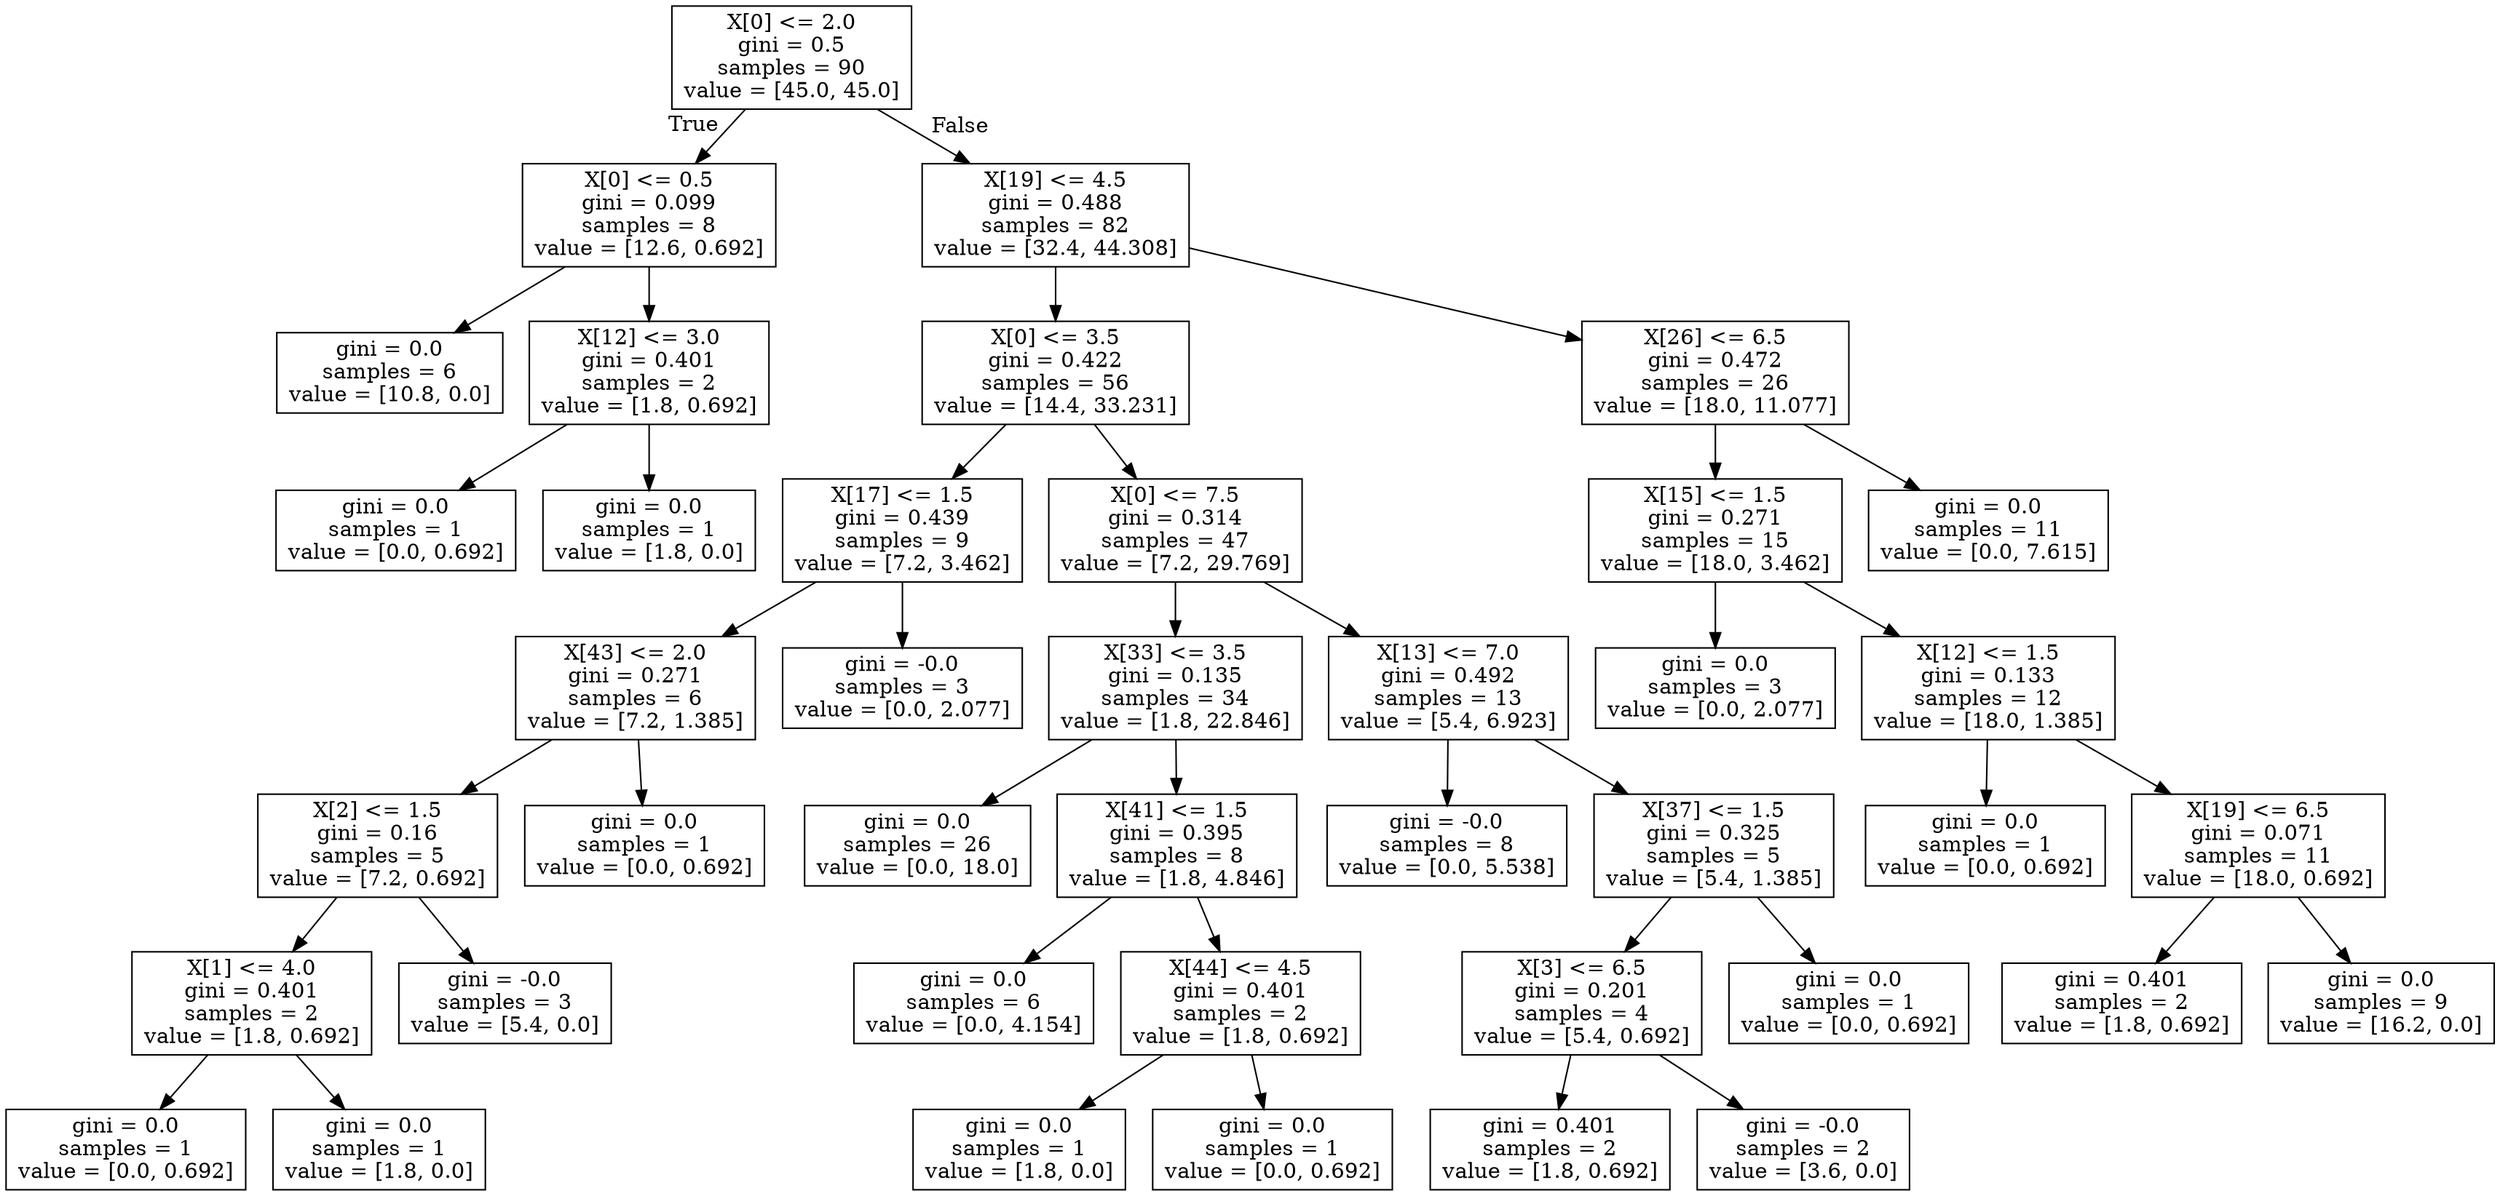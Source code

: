 digraph Tree {
node [shape=box] ;
0 [label="X[0] <= 2.0\ngini = 0.5\nsamples = 90\nvalue = [45.0, 45.0]"] ;
1 [label="X[0] <= 0.5\ngini = 0.099\nsamples = 8\nvalue = [12.6, 0.692]"] ;
0 -> 1 [labeldistance=2.5, labelangle=45, headlabel="True"] ;
2 [label="gini = 0.0\nsamples = 6\nvalue = [10.8, 0.0]"] ;
1 -> 2 ;
3 [label="X[12] <= 3.0\ngini = 0.401\nsamples = 2\nvalue = [1.8, 0.692]"] ;
1 -> 3 ;
4 [label="gini = 0.0\nsamples = 1\nvalue = [0.0, 0.692]"] ;
3 -> 4 ;
5 [label="gini = 0.0\nsamples = 1\nvalue = [1.8, 0.0]"] ;
3 -> 5 ;
6 [label="X[19] <= 4.5\ngini = 0.488\nsamples = 82\nvalue = [32.4, 44.308]"] ;
0 -> 6 [labeldistance=2.5, labelangle=-45, headlabel="False"] ;
7 [label="X[0] <= 3.5\ngini = 0.422\nsamples = 56\nvalue = [14.4, 33.231]"] ;
6 -> 7 ;
8 [label="X[17] <= 1.5\ngini = 0.439\nsamples = 9\nvalue = [7.2, 3.462]"] ;
7 -> 8 ;
9 [label="X[43] <= 2.0\ngini = 0.271\nsamples = 6\nvalue = [7.2, 1.385]"] ;
8 -> 9 ;
10 [label="X[2] <= 1.5\ngini = 0.16\nsamples = 5\nvalue = [7.2, 0.692]"] ;
9 -> 10 ;
11 [label="X[1] <= 4.0\ngini = 0.401\nsamples = 2\nvalue = [1.8, 0.692]"] ;
10 -> 11 ;
12 [label="gini = 0.0\nsamples = 1\nvalue = [0.0, 0.692]"] ;
11 -> 12 ;
13 [label="gini = 0.0\nsamples = 1\nvalue = [1.8, 0.0]"] ;
11 -> 13 ;
14 [label="gini = -0.0\nsamples = 3\nvalue = [5.4, 0.0]"] ;
10 -> 14 ;
15 [label="gini = 0.0\nsamples = 1\nvalue = [0.0, 0.692]"] ;
9 -> 15 ;
16 [label="gini = -0.0\nsamples = 3\nvalue = [0.0, 2.077]"] ;
8 -> 16 ;
17 [label="X[0] <= 7.5\ngini = 0.314\nsamples = 47\nvalue = [7.2, 29.769]"] ;
7 -> 17 ;
18 [label="X[33] <= 3.5\ngini = 0.135\nsamples = 34\nvalue = [1.8, 22.846]"] ;
17 -> 18 ;
19 [label="gini = 0.0\nsamples = 26\nvalue = [0.0, 18.0]"] ;
18 -> 19 ;
20 [label="X[41] <= 1.5\ngini = 0.395\nsamples = 8\nvalue = [1.8, 4.846]"] ;
18 -> 20 ;
21 [label="gini = 0.0\nsamples = 6\nvalue = [0.0, 4.154]"] ;
20 -> 21 ;
22 [label="X[44] <= 4.5\ngini = 0.401\nsamples = 2\nvalue = [1.8, 0.692]"] ;
20 -> 22 ;
23 [label="gini = 0.0\nsamples = 1\nvalue = [1.8, 0.0]"] ;
22 -> 23 ;
24 [label="gini = 0.0\nsamples = 1\nvalue = [0.0, 0.692]"] ;
22 -> 24 ;
25 [label="X[13] <= 7.0\ngini = 0.492\nsamples = 13\nvalue = [5.4, 6.923]"] ;
17 -> 25 ;
26 [label="gini = -0.0\nsamples = 8\nvalue = [0.0, 5.538]"] ;
25 -> 26 ;
27 [label="X[37] <= 1.5\ngini = 0.325\nsamples = 5\nvalue = [5.4, 1.385]"] ;
25 -> 27 ;
28 [label="X[3] <= 6.5\ngini = 0.201\nsamples = 4\nvalue = [5.4, 0.692]"] ;
27 -> 28 ;
29 [label="gini = 0.401\nsamples = 2\nvalue = [1.8, 0.692]"] ;
28 -> 29 ;
30 [label="gini = -0.0\nsamples = 2\nvalue = [3.6, 0.0]"] ;
28 -> 30 ;
31 [label="gini = 0.0\nsamples = 1\nvalue = [0.0, 0.692]"] ;
27 -> 31 ;
32 [label="X[26] <= 6.5\ngini = 0.472\nsamples = 26\nvalue = [18.0, 11.077]"] ;
6 -> 32 ;
33 [label="X[15] <= 1.5\ngini = 0.271\nsamples = 15\nvalue = [18.0, 3.462]"] ;
32 -> 33 ;
34 [label="gini = 0.0\nsamples = 3\nvalue = [0.0, 2.077]"] ;
33 -> 34 ;
35 [label="X[12] <= 1.5\ngini = 0.133\nsamples = 12\nvalue = [18.0, 1.385]"] ;
33 -> 35 ;
36 [label="gini = 0.0\nsamples = 1\nvalue = [0.0, 0.692]"] ;
35 -> 36 ;
37 [label="X[19] <= 6.5\ngini = 0.071\nsamples = 11\nvalue = [18.0, 0.692]"] ;
35 -> 37 ;
38 [label="gini = 0.401\nsamples = 2\nvalue = [1.8, 0.692]"] ;
37 -> 38 ;
39 [label="gini = 0.0\nsamples = 9\nvalue = [16.2, 0.0]"] ;
37 -> 39 ;
40 [label="gini = 0.0\nsamples = 11\nvalue = [0.0, 7.615]"] ;
32 -> 40 ;
}